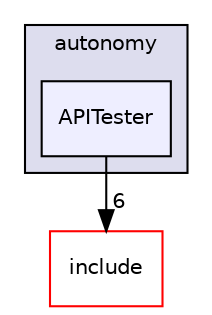 digraph "/root/scrimmage/scrimmage/src/plugins/autonomy/APITester" {
  compound=true
  node [ fontsize="10", fontname="Helvetica"];
  edge [ labelfontsize="10", labelfontname="Helvetica"];
  subgraph clusterdir_9a5cd39d655c6343ef9bc0ff48b9632e {
    graph [ bgcolor="#ddddee", pencolor="black", label="autonomy" fontname="Helvetica", fontsize="10", URL="dir_9a5cd39d655c6343ef9bc0ff48b9632e.html"]
  dir_3fc285d7c69eccb1a0bc9c76bc8b029f [shape=box, label="APITester", style="filled", fillcolor="#eeeeff", pencolor="black", URL="dir_3fc285d7c69eccb1a0bc9c76bc8b029f.html"];
  }
  dir_d44c64559bbebec7f509842c48db8b23 [shape=box label="include" fillcolor="white" style="filled" color="red" URL="dir_d44c64559bbebec7f509842c48db8b23.html"];
  dir_3fc285d7c69eccb1a0bc9c76bc8b029f->dir_d44c64559bbebec7f509842c48db8b23 [headlabel="6", labeldistance=1.5 headhref="dir_000162_000004.html"];
}
